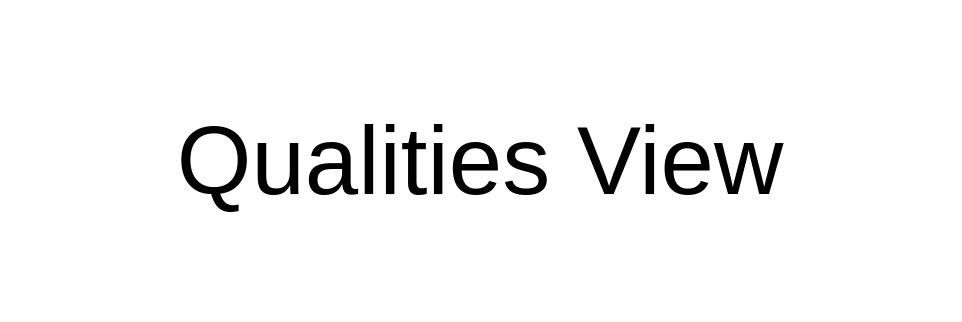 <mxfile compressed="false" version="17.5.0" type="google">
  <diagram id="E3EL8aqkVsCCtZ6tddg6" name="Title Page">
    <mxGraphModel grid="1" page="1" gridSize="10" guides="1" tooltips="1" connect="1" arrows="1" fold="1" pageScale="1" pageWidth="827" pageHeight="1169" math="0" shadow="0">
      <root>
        <mxCell id="aliCAbjm5coR8h__wM5k-0" />
        <mxCell id="xuAvxQ0eWo9Lp4MWavcg-0" value="About" parent="aliCAbjm5coR8h__wM5k-0" />
        <mxCell id="aliCAbjm5coR8h__wM5k-1" value="Title" parent="aliCAbjm5coR8h__wM5k-0" />
        <mxCell id="7ShPSlSFCCMWXLD-yw0H-1" value="Qualities View" style="text;html=1;strokeColor=none;fillColor=none;align=center;verticalAlign=middle;whiteSpace=wrap;rounded=0;fontSize=48;opacity=30;" vertex="1" parent="aliCAbjm5coR8h__wM5k-1">
          <mxGeometry x="160" y="280" width="480" height="160" as="geometry" />
        </mxCell>
      </root>
    </mxGraphModel>
  </diagram>
</mxfile>
